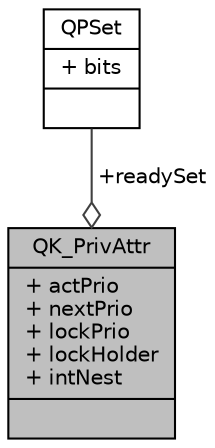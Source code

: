digraph "QK_PrivAttr"
{
 // LATEX_PDF_SIZE
  edge [fontname="Helvetica",fontsize="10",labelfontname="Helvetica",labelfontsize="10"];
  node [fontname="Helvetica",fontsize="10",shape=record];
  Node1 [label="{QK_PrivAttr\n|+ actPrio\l+ nextPrio\l+ lockPrio\l+ lockHolder\l+ intNest\l|}",height=0.2,width=0.4,color="black", fillcolor="grey75", style="filled", fontcolor="black",tooltip="private attributes of the QK kernel"];
  Node2 -> Node1 [color="grey25",fontsize="10",style="solid",label=" +readySet" ,arrowhead="odiamond",fontname="Helvetica"];
  Node2 [label="{QPSet\n|+ bits\l|}",height=0.2,width=0.4,color="black", fillcolor="white", style="filled",URL="$qpset_8h.html#struct_q_p_set",tooltip="Priority Set of up to 32 elements."];
}
